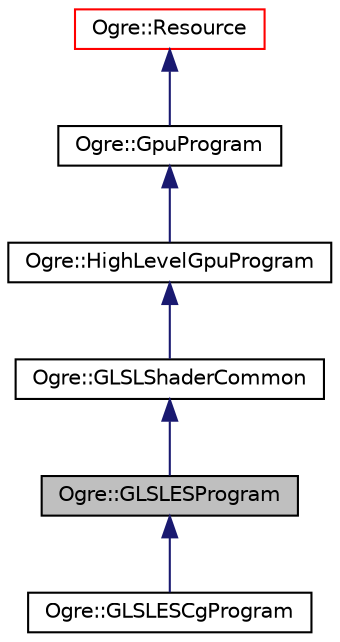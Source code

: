 digraph "Ogre::GLSLESProgram"
{
  bgcolor="transparent";
  edge [fontname="Helvetica",fontsize="10",labelfontname="Helvetica",labelfontsize="10"];
  node [fontname="Helvetica",fontsize="10",shape=record];
  Node0 [label="Ogre::GLSLESProgram",height=0.2,width=0.4,color="black", fillcolor="grey75", style="filled", fontcolor="black"];
  Node1 -> Node0 [dir="back",color="midnightblue",fontsize="10",style="solid",fontname="Helvetica"];
  Node1 [label="Ogre::GLSLShaderCommon",height=0.2,width=0.4,color="black",URL="$class_ogre_1_1_g_l_s_l_shader_common.html",tooltip="Specialisation of HighLevelGpuProgram to provide support for OpenGL Shader Language (GLSL)..."];
  Node2 -> Node1 [dir="back",color="midnightblue",fontsize="10",style="solid",fontname="Helvetica"];
  Node2 [label="Ogre::HighLevelGpuProgram",height=0.2,width=0.4,color="black",URL="$class_ogre_1_1_high_level_gpu_program.html",tooltip="Abstract base class representing a high-level program (a vertex or fragment program). "];
  Node3 -> Node2 [dir="back",color="midnightblue",fontsize="10",style="solid",fontname="Helvetica"];
  Node3 [label="Ogre::GpuProgram",height=0.2,width=0.4,color="black",URL="$class_ogre_1_1_gpu_program.html",tooltip="Defines a program which runs on the GPU such as a vertex or fragment program. "];
  Node4 -> Node3 [dir="back",color="midnightblue",fontsize="10",style="solid",fontname="Helvetica"];
  Node4 [label="Ogre::Resource",height=0.2,width=0.4,color="red",URL="$class_ogre_1_1_resource.html",tooltip="Abstract class representing a loadable resource. "];
  Node0 -> Node7 [dir="back",color="midnightblue",fontsize="10",style="solid",fontname="Helvetica"];
  Node7 [label="Ogre::GLSLESCgProgram",height=0.2,width=0.4,color="black",URL="$class_ogre_1_1_g_l_s_l_e_s_cg_program.html",tooltip="Specialisation of HighLevelGpuProgram to provide support for CG. "];
}

